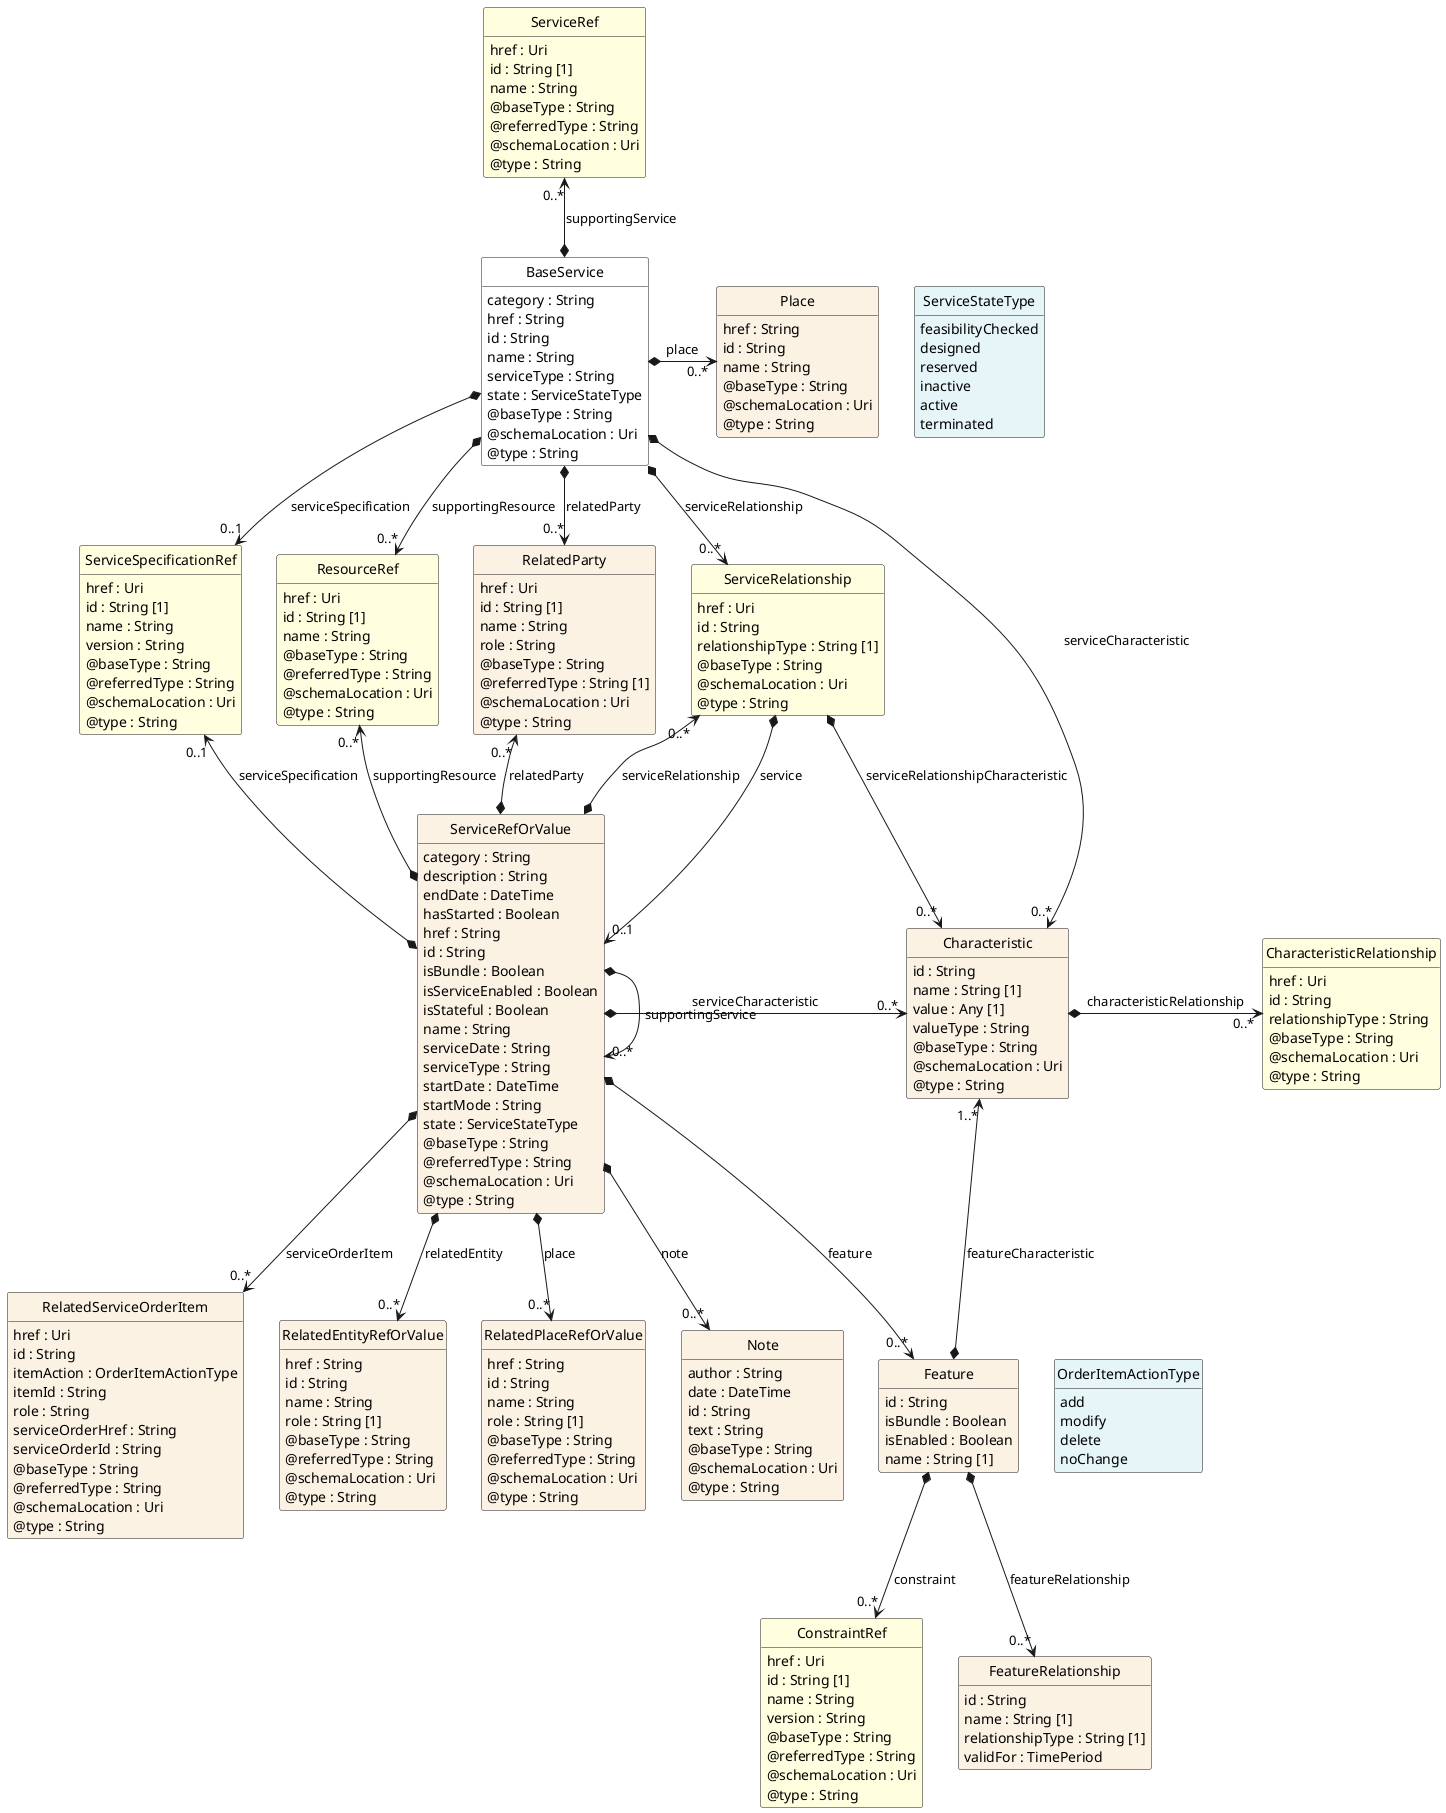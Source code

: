 @startuml
hide circle
hide methods
hide stereotype
show <<Enumeration>> stereotype
skinparam class {
   BackgroundColor<<Enumeration>> #E6F5F7
   BackgroundColor<<Ref>> #FFFFE0
   BackgroundColor<<Pivot>> #FFFFFFF
   BackgroundColor<<SimpleType>> #E2F0DA
   BackgroundColor #FCF2E3
}

class BaseService <<Pivot>> {
    category : String
    href : String
    id : String
    name : String
    serviceType : String
    state : ServiceStateType
    @baseType : String
    @schemaLocation : Uri
    @type : String
}

class ResourceRef  <<Ref>> {
    href : Uri
    id : String [1]
    name : String
    @baseType : String
    @referredType : String
    @schemaLocation : Uri
    @type : String
}

class ServiceSpecificationRef  <<Ref>> {
    href : Uri
    id : String [1]
    name : String
    version : String
    @baseType : String
    @referredType : String
    @schemaLocation : Uri
    @type : String
}

class ServiceRef  <<Ref>> {
    href : Uri
    id : String [1]
    name : String
    @baseType : String
    @referredType : String
    @schemaLocation : Uri
    @type : String
}

class RelatedParty  {
    href : Uri
    id : String [1]
    name : String
    role : String
    @baseType : String
    @referredType : String [1]
    @schemaLocation : Uri
    @type : String
}

class ServiceRelationship  <<Ref>> {
    href : Uri
    id : String
    relationshipType : String [1]
    @baseType : String
    @schemaLocation : Uri
    @type : String
}

class Characteristic  {
    id : String
    name : String [1]
    value : Any [1]
    valueType : String
    @baseType : String
    @schemaLocation : Uri
    @type : String
}

class CharacteristicRelationship  <<Ref>> {
    href : Uri
    id : String
    relationshipType : String
    @baseType : String
    @schemaLocation : Uri
    @type : String
}

class ServiceRefOrValue  {
    category : String
    description : String
    endDate : DateTime
    hasStarted : Boolean
    href : String
    id : String
    isBundle : Boolean
    isServiceEnabled : Boolean
    isStateful : Boolean
    name : String
    serviceDate : String
    serviceType : String
    startDate : DateTime
    startMode : String
    state : ServiceStateType
    @baseType : String
    @referredType : String
    @schemaLocation : Uri
    @type : String
}

class Note  {
    author : String
    date : DateTime
    id : String
    text : String
    @baseType : String
    @schemaLocation : Uri
    @type : String
}

class RelatedServiceOrderItem  {
    href : Uri
    id : String
    itemAction : OrderItemActionType
    itemId : String
    role : String
    serviceOrderHref : String
    serviceOrderId : String
    @baseType : String
    @referredType : String
    @schemaLocation : Uri
    @type : String
}

class OrderItemActionType <<Enumeration>> {
    add
    modify
    delete
    noChange
}

class Feature  {
    id : String
    isBundle : Boolean
    isEnabled : Boolean
    name : String [1]
}

class ConstraintRef  <<Ref>> {
    href : Uri
    id : String [1]
    name : String
    version : String
    @baseType : String
    @referredType : String
    @schemaLocation : Uri
    @type : String
}

class FeatureRelationship  {
    id : String
    name : String [1]
    relationshipType : String [1]
    validFor : TimePeriod
}

class RelatedPlaceRefOrValue  {
    href : String
    id : String
    name : String
    role : String [1]
    @baseType : String
    @referredType : String
    @schemaLocation : Uri
    @type : String
}

class ServiceStateType <<Enumeration>> {
    feasibilityChecked
    designed
    reserved
    inactive
    active
    terminated
}

class RelatedEntityRefOrValue  {
    href : String
    id : String
    name : String
    role : String [1]
    @baseType : String
    @referredType : String
    @schemaLocation : Uri
    @type : String
}

class Place  {
    href : String
    id : String
    name : String
    @baseType : String
    @schemaLocation : Uri
    @type : String
}

BaseService *-->  "0..*" RelatedParty : relatedParty

BaseService *-->  "0..*" ResourceRef : supportingResource

BaseService *-->  "0..1" ServiceSpecificationRef : serviceSpecification

BaseService -right[hidden]-> ServiceStateType

BaseService *-->  "0..*" Characteristic : serviceCharacteristic

BaseService *-->  "0..*" ServiceRelationship : serviceRelationship

ServiceRelationship *-->  "0..1" ServiceRefOrValue : service

ServiceRelationship "0..*" <--* ServiceRefOrValue : serviceRelationship

ServiceSpecificationRef "0..1" <--* ServiceRefOrValue : serviceSpecification

ServiceRelationship *-->  "0..*" Characteristic : serviceRelationshipCharacteristic

ServiceRefOrValue *-right-> "0..*" ServiceRefOrValue : supportingService

RelatedParty "0..*" <--* ServiceRefOrValue : relatedParty

ResourceRef "0..*" <--* ServiceRefOrValue : supportingResource

Characteristic "1..*" <--* Feature : featureCharacteristic

ServiceRefOrValue *-->  "0..*" Feature : feature

Characteristic "0..*" <-left-* ServiceRefOrValue : serviceCharacteristic

ServiceRefOrValue *-->  "0..*" Note : note

Feature <-left[hidden]- Note

ServiceRefOrValue *-->  "0..*" RelatedPlaceRefOrValue : place

Note <-left[hidden]- RelatedPlaceRefOrValue

ServiceRefOrValue *-->  "0..*" RelatedEntityRefOrValue : relatedEntity

RelatedPlaceRefOrValue <-left[hidden]- RelatedEntityRefOrValue

ServiceRefOrValue *-->  "0..*" RelatedServiceOrderItem : serviceOrderItem

RelatedEntityRefOrValue <-left[hidden]- RelatedServiceOrderItem

Place "0..*" <-left-* BaseService : place

ServiceRef "0..*" <--* BaseService : supportingService

Feature *-->  "0..*" FeatureRelationship : featureRelationship

Feature *-->  "0..*" ConstraintRef : constraint

CharacteristicRelationship "0..*" <-left-* Characteristic : characteristicRelationship

RelatedServiceOrderItem -right[hidden]-> OrderItemActionType

@enduml